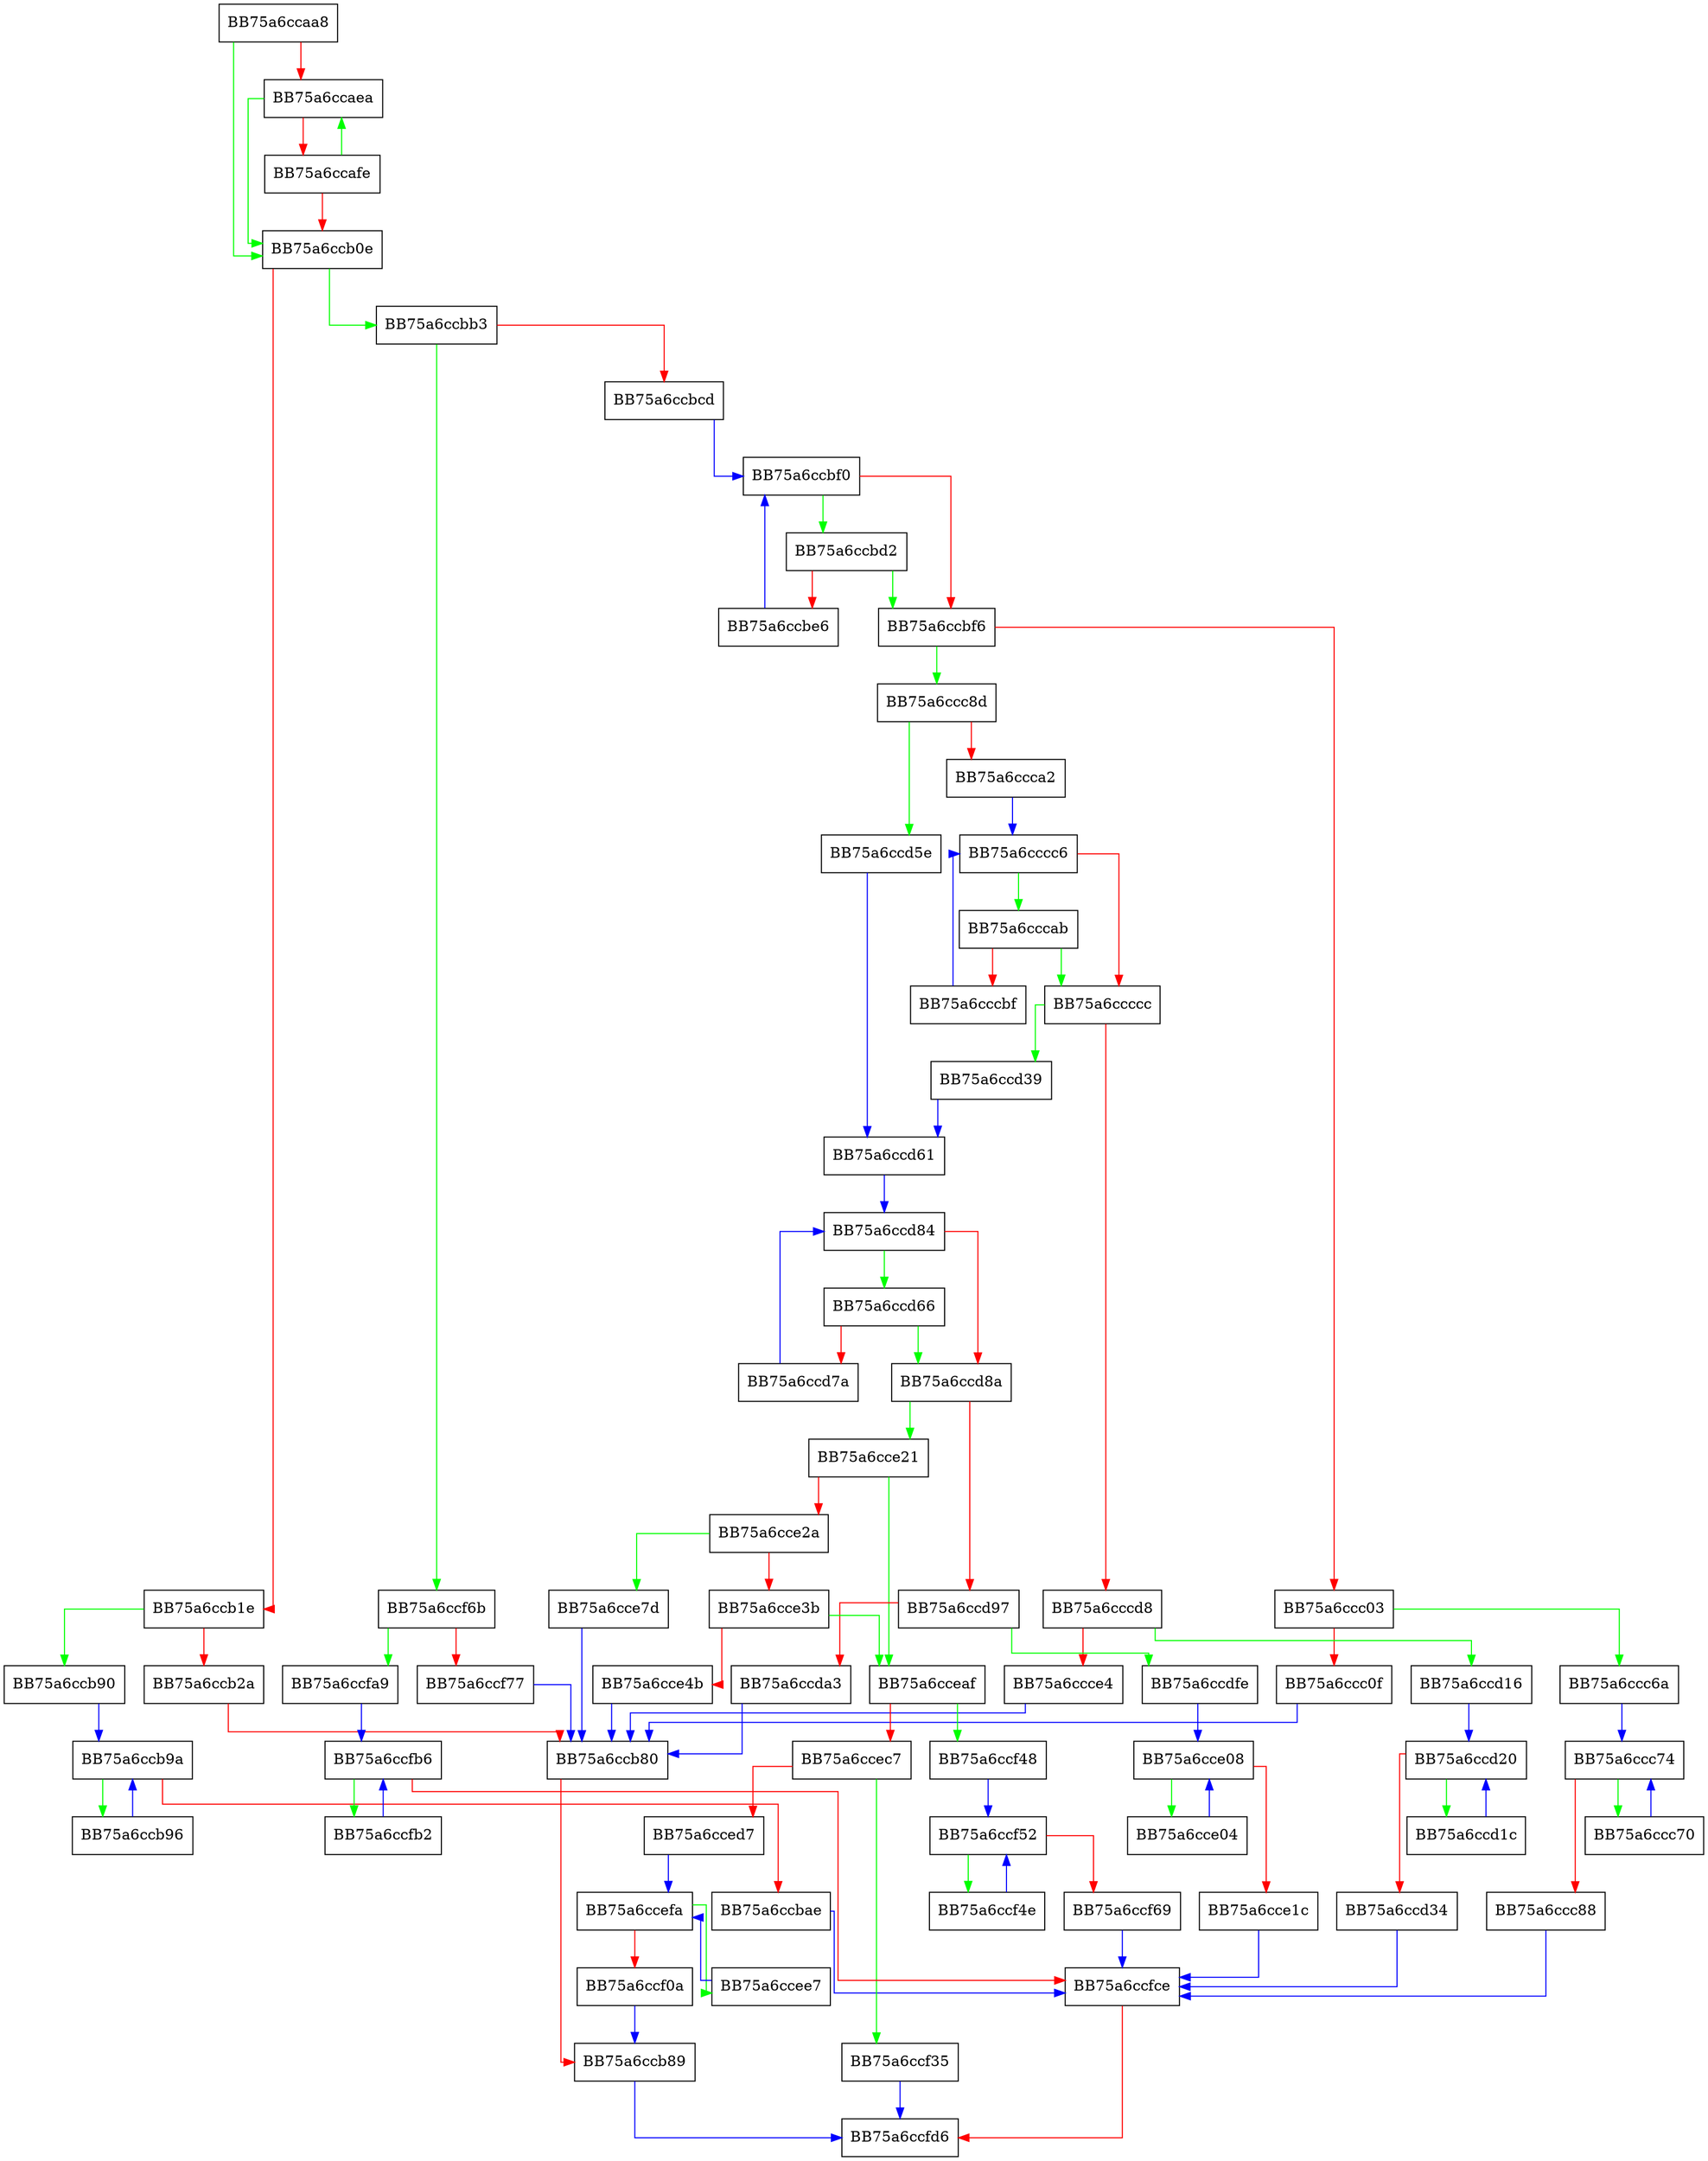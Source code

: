digraph parse_repeat_range {
  node [shape="box"];
  graph [splines=ortho];
  BB75a6ccaa8 -> BB75a6ccb0e [color="green"];
  BB75a6ccaa8 -> BB75a6ccaea [color="red"];
  BB75a6ccaea -> BB75a6ccb0e [color="green"];
  BB75a6ccaea -> BB75a6ccafe [color="red"];
  BB75a6ccafe -> BB75a6ccaea [color="green"];
  BB75a6ccafe -> BB75a6ccb0e [color="red"];
  BB75a6ccb0e -> BB75a6ccbb3 [color="green"];
  BB75a6ccb0e -> BB75a6ccb1e [color="red"];
  BB75a6ccb1e -> BB75a6ccb90 [color="green"];
  BB75a6ccb1e -> BB75a6ccb2a [color="red"];
  BB75a6ccb2a -> BB75a6ccb80 [color="red"];
  BB75a6ccb80 -> BB75a6ccb89 [color="red"];
  BB75a6ccb89 -> BB75a6ccfd6 [color="blue"];
  BB75a6ccb90 -> BB75a6ccb9a [color="blue"];
  BB75a6ccb96 -> BB75a6ccb9a [color="blue"];
  BB75a6ccb9a -> BB75a6ccb96 [color="green"];
  BB75a6ccb9a -> BB75a6ccbae [color="red"];
  BB75a6ccbae -> BB75a6ccfce [color="blue"];
  BB75a6ccbb3 -> BB75a6ccf6b [color="green"];
  BB75a6ccbb3 -> BB75a6ccbcd [color="red"];
  BB75a6ccbcd -> BB75a6ccbf0 [color="blue"];
  BB75a6ccbd2 -> BB75a6ccbf6 [color="green"];
  BB75a6ccbd2 -> BB75a6ccbe6 [color="red"];
  BB75a6ccbe6 -> BB75a6ccbf0 [color="blue"];
  BB75a6ccbf0 -> BB75a6ccbd2 [color="green"];
  BB75a6ccbf0 -> BB75a6ccbf6 [color="red"];
  BB75a6ccbf6 -> BB75a6ccc8d [color="green"];
  BB75a6ccbf6 -> BB75a6ccc03 [color="red"];
  BB75a6ccc03 -> BB75a6ccc6a [color="green"];
  BB75a6ccc03 -> BB75a6ccc0f [color="red"];
  BB75a6ccc0f -> BB75a6ccb80 [color="blue"];
  BB75a6ccc6a -> BB75a6ccc74 [color="blue"];
  BB75a6ccc70 -> BB75a6ccc74 [color="blue"];
  BB75a6ccc74 -> BB75a6ccc70 [color="green"];
  BB75a6ccc74 -> BB75a6ccc88 [color="red"];
  BB75a6ccc88 -> BB75a6ccfce [color="blue"];
  BB75a6ccc8d -> BB75a6ccd5e [color="green"];
  BB75a6ccc8d -> BB75a6ccca2 [color="red"];
  BB75a6ccca2 -> BB75a6cccc6 [color="blue"];
  BB75a6cccab -> BB75a6ccccc [color="green"];
  BB75a6cccab -> BB75a6cccbf [color="red"];
  BB75a6cccbf -> BB75a6cccc6 [color="blue"];
  BB75a6cccc6 -> BB75a6cccab [color="green"];
  BB75a6cccc6 -> BB75a6ccccc [color="red"];
  BB75a6ccccc -> BB75a6ccd39 [color="green"];
  BB75a6ccccc -> BB75a6cccd8 [color="red"];
  BB75a6cccd8 -> BB75a6ccd16 [color="green"];
  BB75a6cccd8 -> BB75a6ccce4 [color="red"];
  BB75a6ccce4 -> BB75a6ccb80 [color="blue"];
  BB75a6ccd16 -> BB75a6ccd20 [color="blue"];
  BB75a6ccd1c -> BB75a6ccd20 [color="blue"];
  BB75a6ccd20 -> BB75a6ccd1c [color="green"];
  BB75a6ccd20 -> BB75a6ccd34 [color="red"];
  BB75a6ccd34 -> BB75a6ccfce [color="blue"];
  BB75a6ccd39 -> BB75a6ccd61 [color="blue"];
  BB75a6ccd5e -> BB75a6ccd61 [color="blue"];
  BB75a6ccd61 -> BB75a6ccd84 [color="blue"];
  BB75a6ccd66 -> BB75a6ccd8a [color="green"];
  BB75a6ccd66 -> BB75a6ccd7a [color="red"];
  BB75a6ccd7a -> BB75a6ccd84 [color="blue"];
  BB75a6ccd84 -> BB75a6ccd66 [color="green"];
  BB75a6ccd84 -> BB75a6ccd8a [color="red"];
  BB75a6ccd8a -> BB75a6cce21 [color="green"];
  BB75a6ccd8a -> BB75a6ccd97 [color="red"];
  BB75a6ccd97 -> BB75a6ccdfe [color="green"];
  BB75a6ccd97 -> BB75a6ccda3 [color="red"];
  BB75a6ccda3 -> BB75a6ccb80 [color="blue"];
  BB75a6ccdfe -> BB75a6cce08 [color="blue"];
  BB75a6cce04 -> BB75a6cce08 [color="blue"];
  BB75a6cce08 -> BB75a6cce04 [color="green"];
  BB75a6cce08 -> BB75a6cce1c [color="red"];
  BB75a6cce1c -> BB75a6ccfce [color="blue"];
  BB75a6cce21 -> BB75a6cceaf [color="green"];
  BB75a6cce21 -> BB75a6cce2a [color="red"];
  BB75a6cce2a -> BB75a6cce7d [color="green"];
  BB75a6cce2a -> BB75a6cce3b [color="red"];
  BB75a6cce3b -> BB75a6cceaf [color="green"];
  BB75a6cce3b -> BB75a6cce4b [color="red"];
  BB75a6cce4b -> BB75a6ccb80 [color="blue"];
  BB75a6cce7d -> BB75a6ccb80 [color="blue"];
  BB75a6cceaf -> BB75a6ccf48 [color="green"];
  BB75a6cceaf -> BB75a6ccec7 [color="red"];
  BB75a6ccec7 -> BB75a6ccf35 [color="green"];
  BB75a6ccec7 -> BB75a6cced7 [color="red"];
  BB75a6cced7 -> BB75a6ccefa [color="blue"];
  BB75a6ccee7 -> BB75a6ccefa [color="blue"];
  BB75a6ccefa -> BB75a6ccee7 [color="green"];
  BB75a6ccefa -> BB75a6ccf0a [color="red"];
  BB75a6ccf0a -> BB75a6ccb89 [color="blue"];
  BB75a6ccf35 -> BB75a6ccfd6 [color="blue"];
  BB75a6ccf48 -> BB75a6ccf52 [color="blue"];
  BB75a6ccf4e -> BB75a6ccf52 [color="blue"];
  BB75a6ccf52 -> BB75a6ccf4e [color="green"];
  BB75a6ccf52 -> BB75a6ccf69 [color="red"];
  BB75a6ccf69 -> BB75a6ccfce [color="blue"];
  BB75a6ccf6b -> BB75a6ccfa9 [color="green"];
  BB75a6ccf6b -> BB75a6ccf77 [color="red"];
  BB75a6ccf77 -> BB75a6ccb80 [color="blue"];
  BB75a6ccfa9 -> BB75a6ccfb6 [color="blue"];
  BB75a6ccfb2 -> BB75a6ccfb6 [color="blue"];
  BB75a6ccfb6 -> BB75a6ccfb2 [color="green"];
  BB75a6ccfb6 -> BB75a6ccfce [color="red"];
  BB75a6ccfce -> BB75a6ccfd6 [color="red"];
}